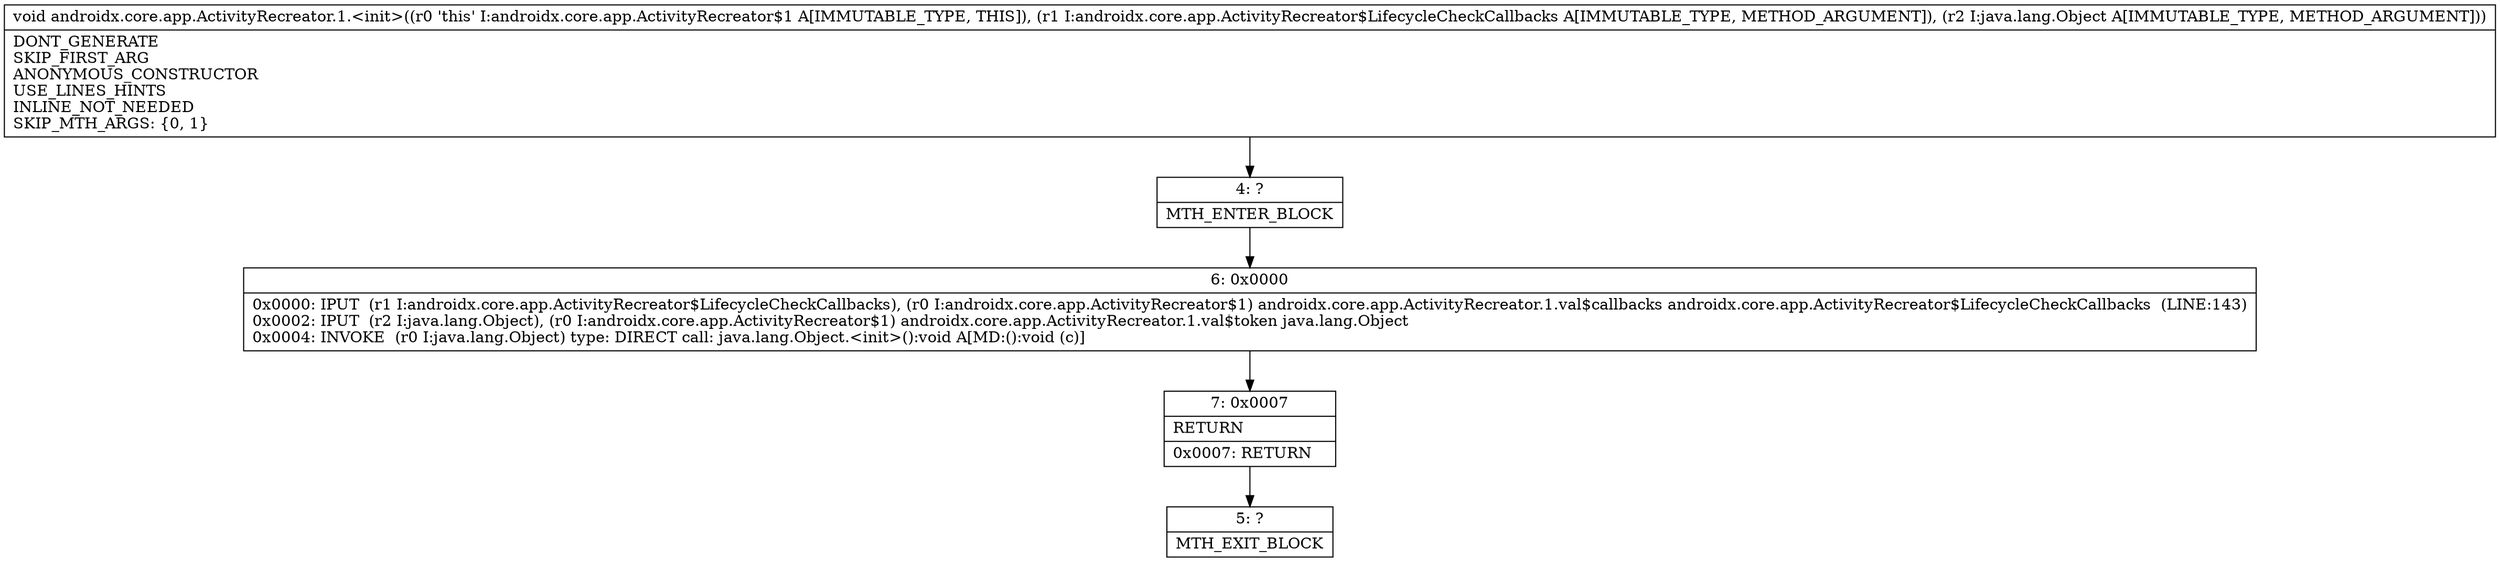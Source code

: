 digraph "CFG forandroidx.core.app.ActivityRecreator.1.\<init\>(Landroidx\/core\/app\/ActivityRecreator$LifecycleCheckCallbacks;Ljava\/lang\/Object;)V" {
Node_4 [shape=record,label="{4\:\ ?|MTH_ENTER_BLOCK\l}"];
Node_6 [shape=record,label="{6\:\ 0x0000|0x0000: IPUT  (r1 I:androidx.core.app.ActivityRecreator$LifecycleCheckCallbacks), (r0 I:androidx.core.app.ActivityRecreator$1) androidx.core.app.ActivityRecreator.1.val$callbacks androidx.core.app.ActivityRecreator$LifecycleCheckCallbacks  (LINE:143)\l0x0002: IPUT  (r2 I:java.lang.Object), (r0 I:androidx.core.app.ActivityRecreator$1) androidx.core.app.ActivityRecreator.1.val$token java.lang.Object \l0x0004: INVOKE  (r0 I:java.lang.Object) type: DIRECT call: java.lang.Object.\<init\>():void A[MD:():void (c)]\l}"];
Node_7 [shape=record,label="{7\:\ 0x0007|RETURN\l|0x0007: RETURN   \l}"];
Node_5 [shape=record,label="{5\:\ ?|MTH_EXIT_BLOCK\l}"];
MethodNode[shape=record,label="{void androidx.core.app.ActivityRecreator.1.\<init\>((r0 'this' I:androidx.core.app.ActivityRecreator$1 A[IMMUTABLE_TYPE, THIS]), (r1 I:androidx.core.app.ActivityRecreator$LifecycleCheckCallbacks A[IMMUTABLE_TYPE, METHOD_ARGUMENT]), (r2 I:java.lang.Object A[IMMUTABLE_TYPE, METHOD_ARGUMENT]))  | DONT_GENERATE\lSKIP_FIRST_ARG\lANONYMOUS_CONSTRUCTOR\lUSE_LINES_HINTS\lINLINE_NOT_NEEDED\lSKIP_MTH_ARGS: \{0, 1\}\l}"];
MethodNode -> Node_4;Node_4 -> Node_6;
Node_6 -> Node_7;
Node_7 -> Node_5;
}

